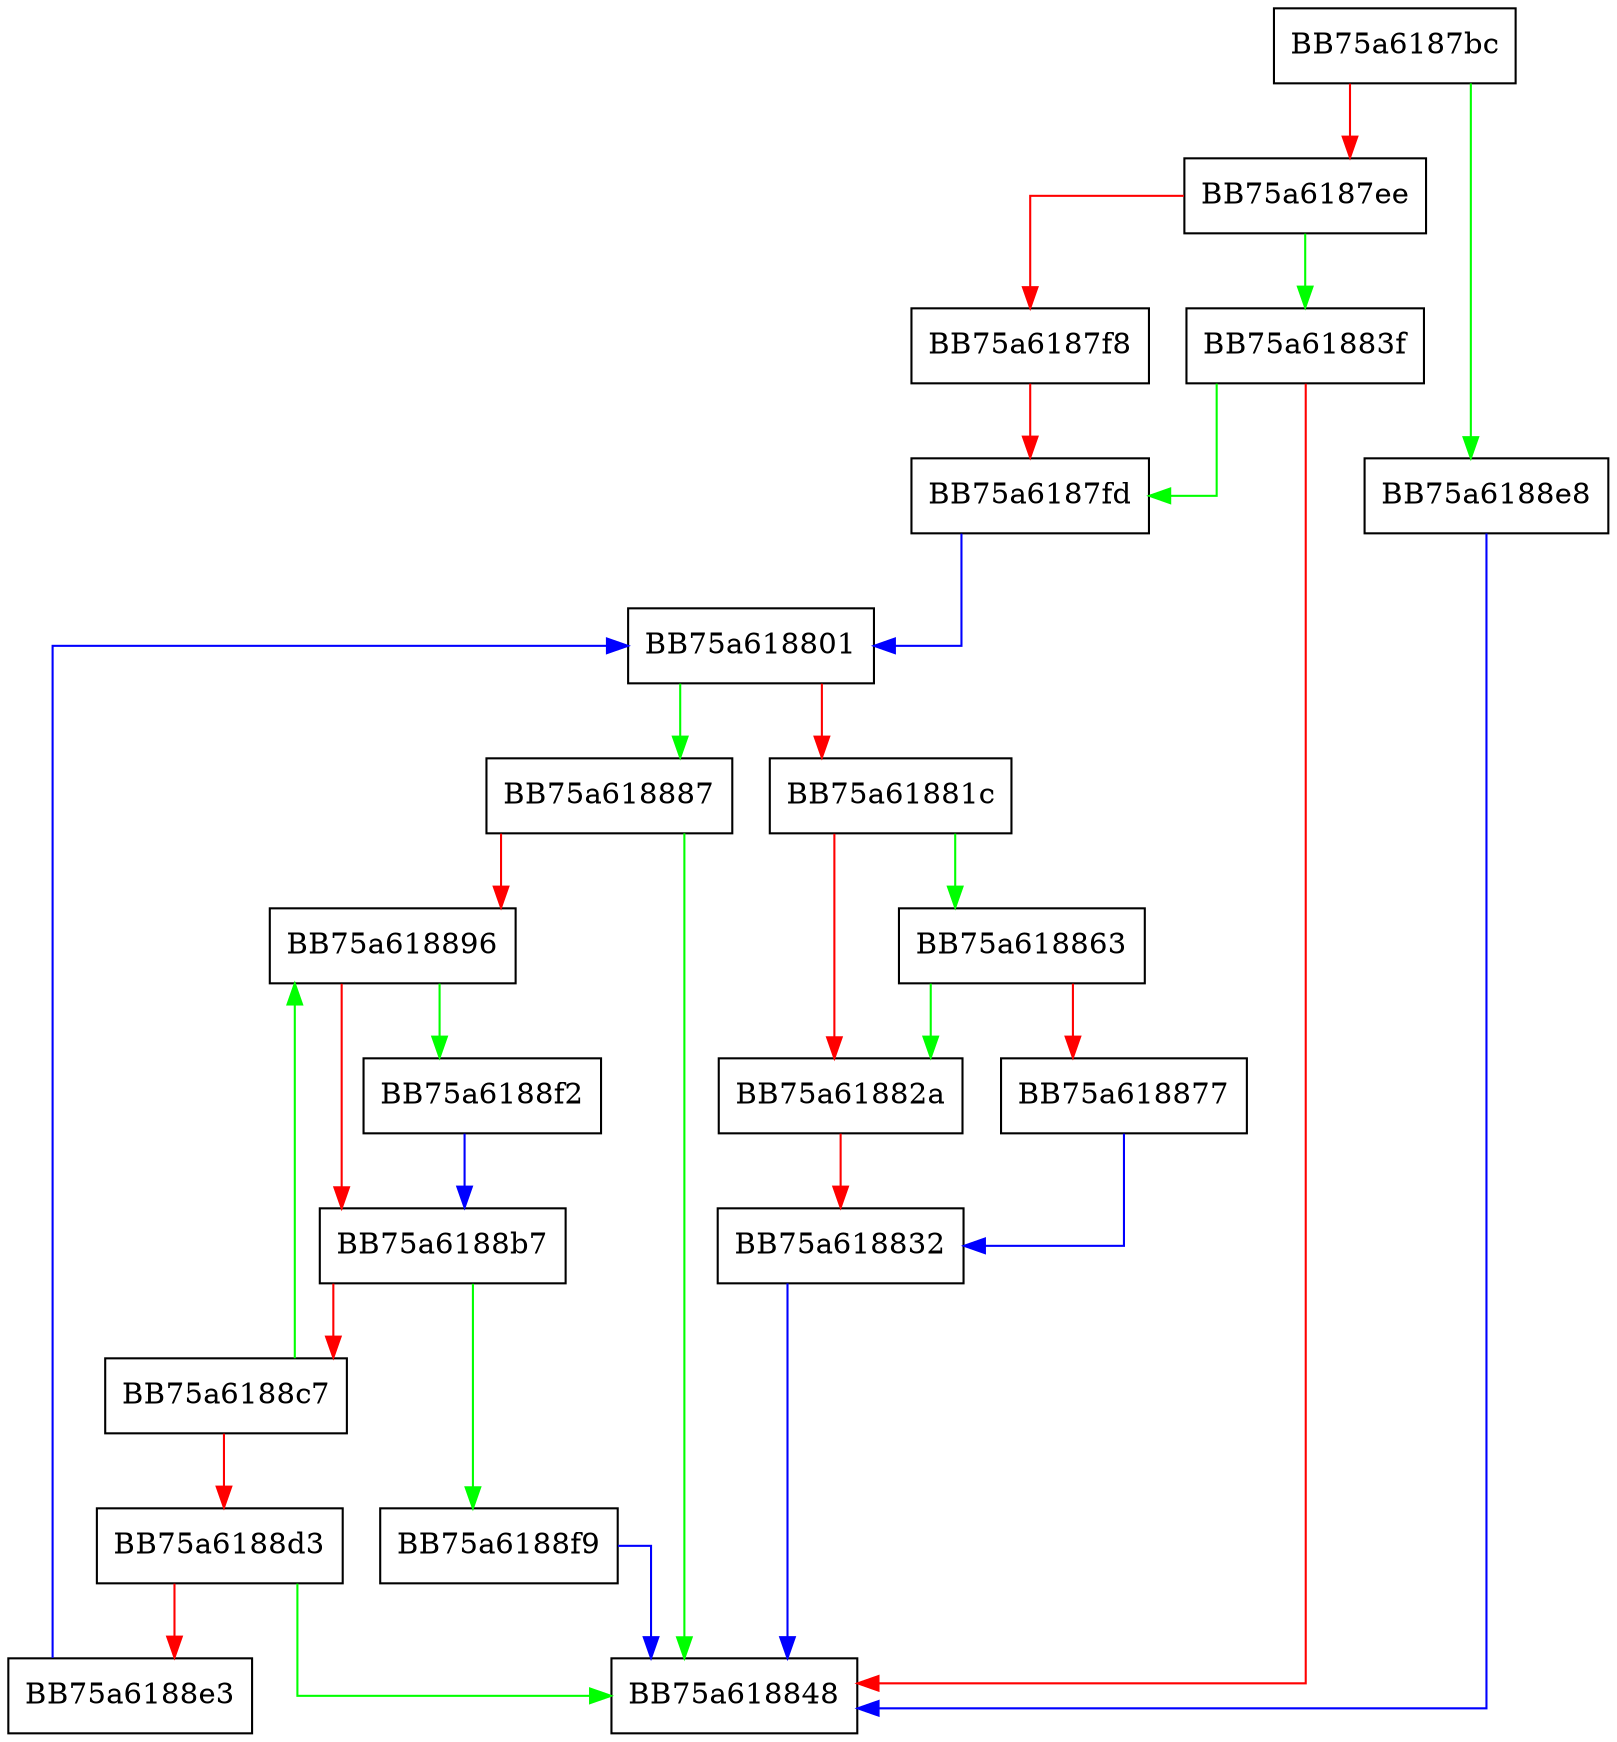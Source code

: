 digraph DecodeChar {
  node [shape="box"];
  graph [splines=ortho];
  BB75a6187bc -> BB75a6188e8 [color="green"];
  BB75a6187bc -> BB75a6187ee [color="red"];
  BB75a6187ee -> BB75a61883f [color="green"];
  BB75a6187ee -> BB75a6187f8 [color="red"];
  BB75a6187f8 -> BB75a6187fd [color="red"];
  BB75a6187fd -> BB75a618801 [color="blue"];
  BB75a618801 -> BB75a618887 [color="green"];
  BB75a618801 -> BB75a61881c [color="red"];
  BB75a61881c -> BB75a618863 [color="green"];
  BB75a61881c -> BB75a61882a [color="red"];
  BB75a61882a -> BB75a618832 [color="red"];
  BB75a618832 -> BB75a618848 [color="blue"];
  BB75a61883f -> BB75a6187fd [color="green"];
  BB75a61883f -> BB75a618848 [color="red"];
  BB75a618863 -> BB75a61882a [color="green"];
  BB75a618863 -> BB75a618877 [color="red"];
  BB75a618877 -> BB75a618832 [color="blue"];
  BB75a618887 -> BB75a618848 [color="green"];
  BB75a618887 -> BB75a618896 [color="red"];
  BB75a618896 -> BB75a6188f2 [color="green"];
  BB75a618896 -> BB75a6188b7 [color="red"];
  BB75a6188b7 -> BB75a6188f9 [color="green"];
  BB75a6188b7 -> BB75a6188c7 [color="red"];
  BB75a6188c7 -> BB75a618896 [color="green"];
  BB75a6188c7 -> BB75a6188d3 [color="red"];
  BB75a6188d3 -> BB75a618848 [color="green"];
  BB75a6188d3 -> BB75a6188e3 [color="red"];
  BB75a6188e3 -> BB75a618801 [color="blue"];
  BB75a6188e8 -> BB75a618848 [color="blue"];
  BB75a6188f2 -> BB75a6188b7 [color="blue"];
  BB75a6188f9 -> BB75a618848 [color="blue"];
}